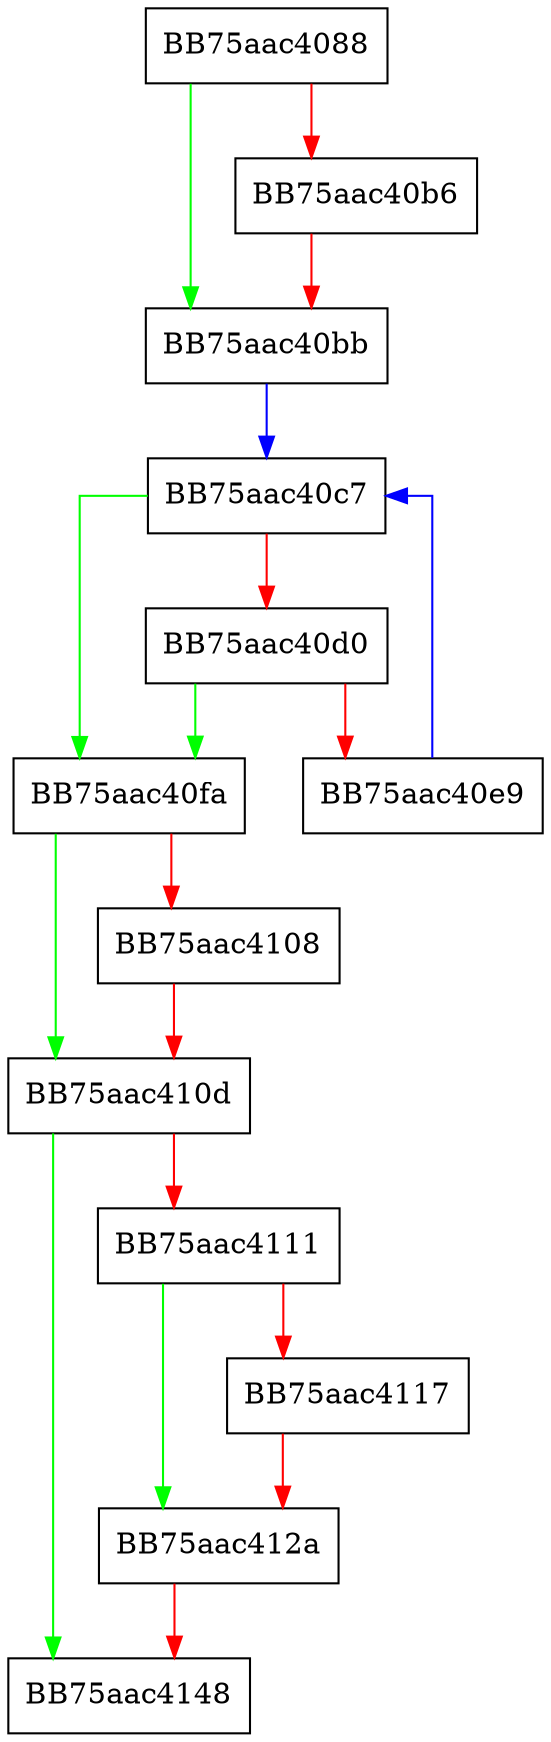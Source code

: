 digraph decode {
  node [shape="box"];
  graph [splines=ortho];
  BB75aac4088 -> BB75aac40bb [color="green"];
  BB75aac4088 -> BB75aac40b6 [color="red"];
  BB75aac40b6 -> BB75aac40bb [color="red"];
  BB75aac40bb -> BB75aac40c7 [color="blue"];
  BB75aac40c7 -> BB75aac40fa [color="green"];
  BB75aac40c7 -> BB75aac40d0 [color="red"];
  BB75aac40d0 -> BB75aac40fa [color="green"];
  BB75aac40d0 -> BB75aac40e9 [color="red"];
  BB75aac40e9 -> BB75aac40c7 [color="blue"];
  BB75aac40fa -> BB75aac410d [color="green"];
  BB75aac40fa -> BB75aac4108 [color="red"];
  BB75aac4108 -> BB75aac410d [color="red"];
  BB75aac410d -> BB75aac4148 [color="green"];
  BB75aac410d -> BB75aac4111 [color="red"];
  BB75aac4111 -> BB75aac412a [color="green"];
  BB75aac4111 -> BB75aac4117 [color="red"];
  BB75aac4117 -> BB75aac412a [color="red"];
  BB75aac412a -> BB75aac4148 [color="red"];
}